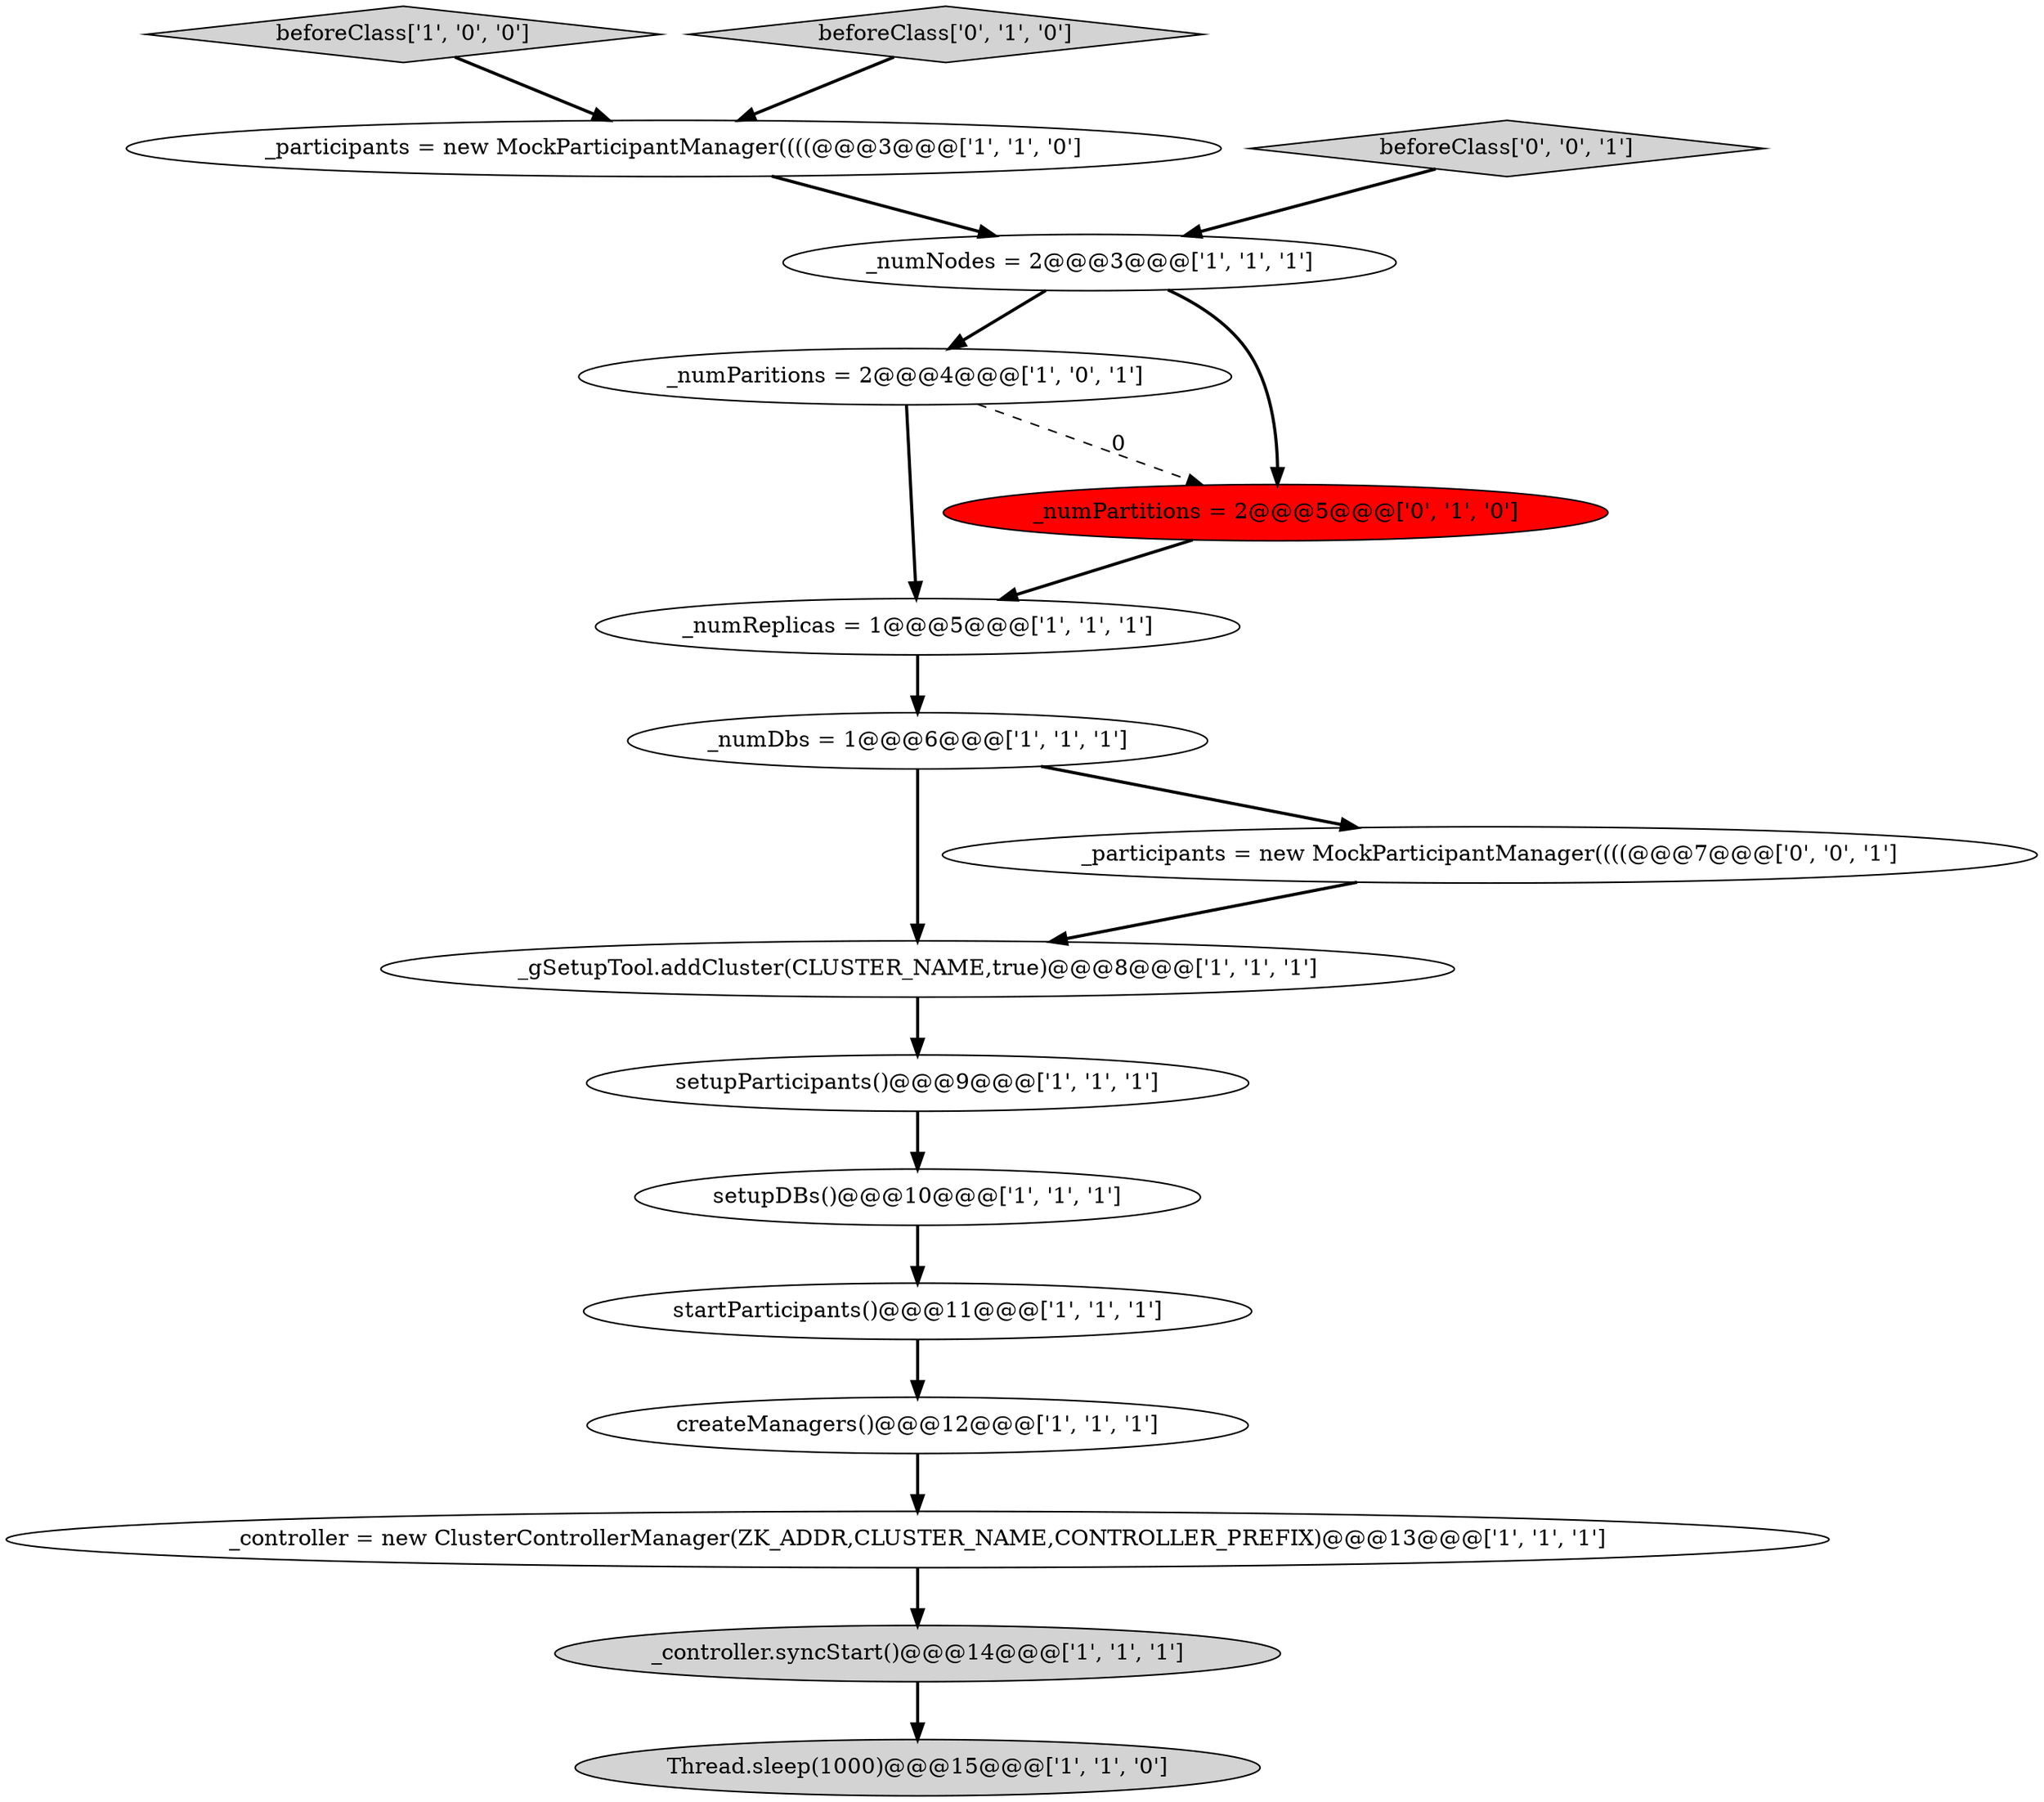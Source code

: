 digraph {
8 [style = filled, label = "beforeClass['1', '0', '0']", fillcolor = lightgray, shape = diamond image = "AAA0AAABBB1BBB"];
13 [style = filled, label = "setupDBs()@@@10@@@['1', '1', '1']", fillcolor = white, shape = ellipse image = "AAA0AAABBB1BBB"];
4 [style = filled, label = "_controller = new ClusterControllerManager(ZK_ADDR,CLUSTER_NAME,CONTROLLER_PREFIX)@@@13@@@['1', '1', '1']", fillcolor = white, shape = ellipse image = "AAA0AAABBB1BBB"];
16 [style = filled, label = "beforeClass['0', '0', '1']", fillcolor = lightgray, shape = diamond image = "AAA0AAABBB3BBB"];
9 [style = filled, label = "_numParitions = 2@@@4@@@['1', '0', '1']", fillcolor = white, shape = ellipse image = "AAA0AAABBB1BBB"];
12 [style = filled, label = "_numDbs = 1@@@6@@@['1', '1', '1']", fillcolor = white, shape = ellipse image = "AAA0AAABBB1BBB"];
0 [style = filled, label = "_gSetupTool.addCluster(CLUSTER_NAME,true)@@@8@@@['1', '1', '1']", fillcolor = white, shape = ellipse image = "AAA0AAABBB1BBB"];
15 [style = filled, label = "beforeClass['0', '1', '0']", fillcolor = lightgray, shape = diamond image = "AAA0AAABBB2BBB"];
5 [style = filled, label = "_controller.syncStart()@@@14@@@['1', '1', '1']", fillcolor = lightgray, shape = ellipse image = "AAA0AAABBB1BBB"];
7 [style = filled, label = "_numNodes = 2@@@3@@@['1', '1', '1']", fillcolor = white, shape = ellipse image = "AAA0AAABBB1BBB"];
10 [style = filled, label = "Thread.sleep(1000)@@@15@@@['1', '1', '0']", fillcolor = lightgray, shape = ellipse image = "AAA0AAABBB1BBB"];
3 [style = filled, label = "startParticipants()@@@11@@@['1', '1', '1']", fillcolor = white, shape = ellipse image = "AAA0AAABBB1BBB"];
1 [style = filled, label = "setupParticipants()@@@9@@@['1', '1', '1']", fillcolor = white, shape = ellipse image = "AAA0AAABBB1BBB"];
11 [style = filled, label = "_numReplicas = 1@@@5@@@['1', '1', '1']", fillcolor = white, shape = ellipse image = "AAA0AAABBB1BBB"];
6 [style = filled, label = "_participants = new MockParticipantManager((((@@@3@@@['1', '1', '0']", fillcolor = white, shape = ellipse image = "AAA0AAABBB1BBB"];
2 [style = filled, label = "createManagers()@@@12@@@['1', '1', '1']", fillcolor = white, shape = ellipse image = "AAA0AAABBB1BBB"];
14 [style = filled, label = "_numPartitions = 2@@@5@@@['0', '1', '0']", fillcolor = red, shape = ellipse image = "AAA1AAABBB2BBB"];
17 [style = filled, label = "_participants = new MockParticipantManager((((@@@7@@@['0', '0', '1']", fillcolor = white, shape = ellipse image = "AAA0AAABBB3BBB"];
7->9 [style = bold, label=""];
5->10 [style = bold, label=""];
11->12 [style = bold, label=""];
8->6 [style = bold, label=""];
15->6 [style = bold, label=""];
17->0 [style = bold, label=""];
9->14 [style = dashed, label="0"];
9->11 [style = bold, label=""];
6->7 [style = bold, label=""];
13->3 [style = bold, label=""];
3->2 [style = bold, label=""];
12->0 [style = bold, label=""];
2->4 [style = bold, label=""];
0->1 [style = bold, label=""];
1->13 [style = bold, label=""];
4->5 [style = bold, label=""];
14->11 [style = bold, label=""];
12->17 [style = bold, label=""];
7->14 [style = bold, label=""];
16->7 [style = bold, label=""];
}
